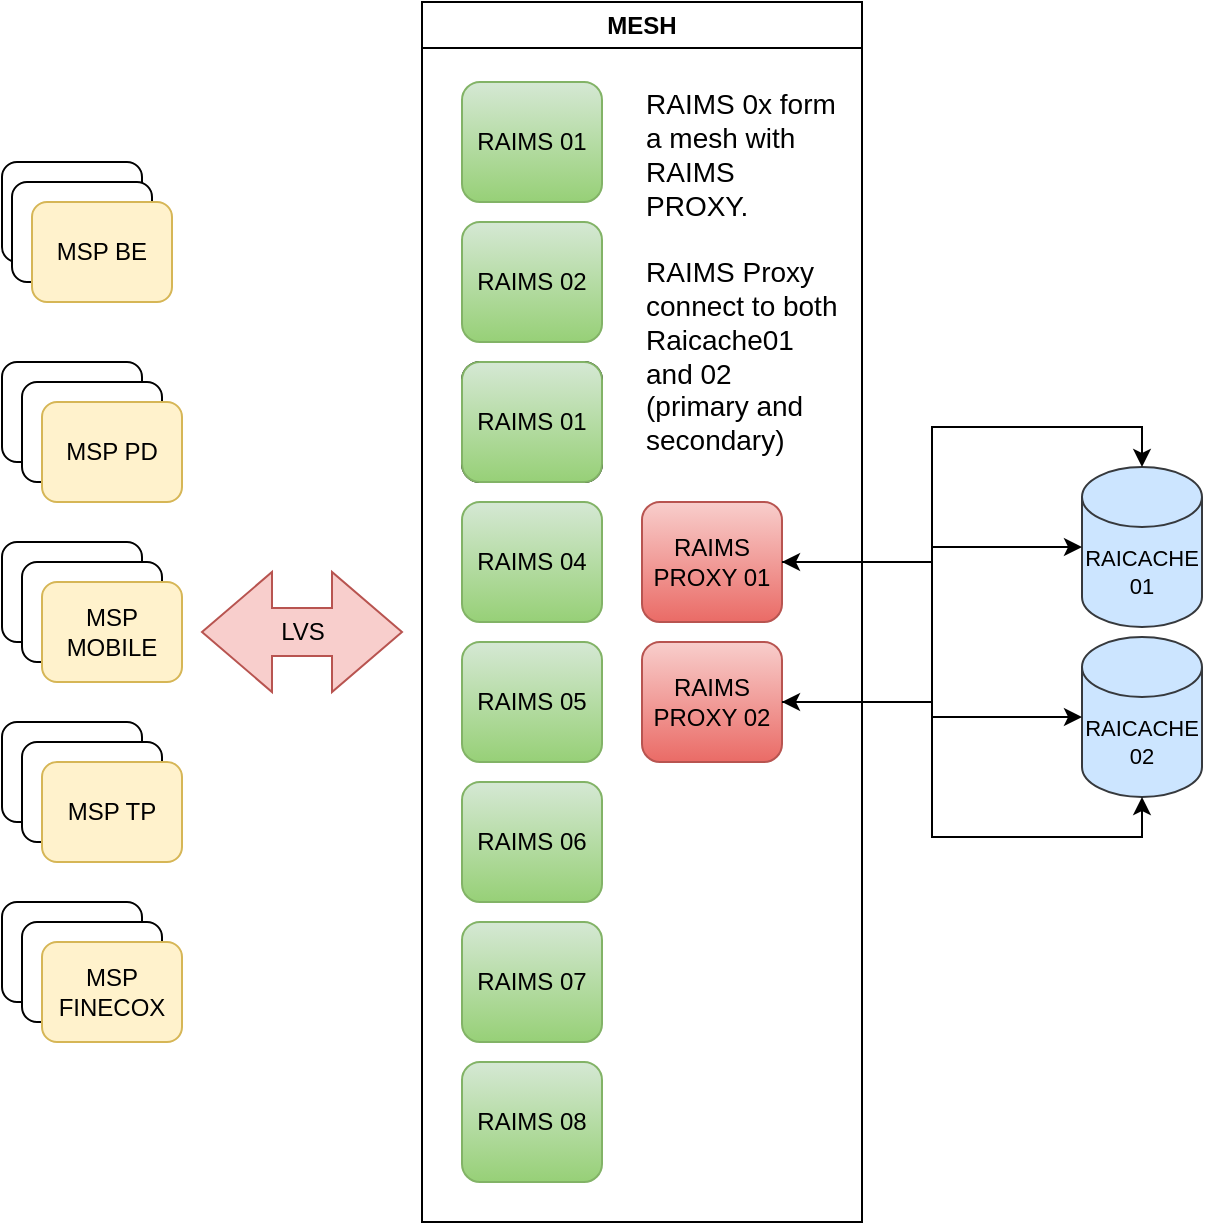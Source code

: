<mxfile version="22.1.0" type="github">
  <diagram name="Page-1" id="3z6LoH1DdlbzGY6cJDoC">
    <mxGraphModel dx="1562" dy="826" grid="1" gridSize="10" guides="1" tooltips="1" connect="1" arrows="1" fold="1" page="1" pageScale="1" pageWidth="850" pageHeight="1100" math="0" shadow="0">
      <root>
        <mxCell id="0" />
        <mxCell id="1" parent="0" />
        <mxCell id="ch1wxTgwTuskSWRiXcbt-2" value="" style="rounded=1;whiteSpace=wrap;html=1;" parent="1" vertex="1">
          <mxGeometry x="40" y="110" width="70" height="50" as="geometry" />
        </mxCell>
        <mxCell id="ch1wxTgwTuskSWRiXcbt-3" value="" style="rounded=1;whiteSpace=wrap;html=1;" parent="1" vertex="1">
          <mxGeometry x="45" y="120" width="70" height="50" as="geometry" />
        </mxCell>
        <mxCell id="ch1wxTgwTuskSWRiXcbt-4" value="MSP BE" style="rounded=1;whiteSpace=wrap;html=1;fillColor=#fff2cc;strokeColor=#d6b656;" parent="1" vertex="1">
          <mxGeometry x="55" y="130" width="70" height="50" as="geometry" />
        </mxCell>
        <mxCell id="ch1wxTgwTuskSWRiXcbt-10" value="LVS" style="html=1;shadow=0;dashed=0;align=center;verticalAlign=middle;shape=mxgraph.arrows2.twoWayArrow;dy=0.6;dx=35;fillColor=#f8cecc;strokeColor=#b85450;" parent="1" vertex="1">
          <mxGeometry x="140" y="315" width="100" height="60" as="geometry" />
        </mxCell>
        <mxCell id="ch1wxTgwTuskSWRiXcbt-13" value="RAIMS 01" style="rounded=1;whiteSpace=wrap;html=1;fillColor=#d5e8d4;strokeColor=#82b366;gradientColor=#97d077;" parent="1" vertex="1">
          <mxGeometry x="270" y="70" width="70" height="60" as="geometry" />
        </mxCell>
        <mxCell id="ch1wxTgwTuskSWRiXcbt-14" value="RAIMS 03" style="rounded=1;whiteSpace=wrap;html=1;" parent="1" vertex="1">
          <mxGeometry x="270" y="210" width="70" height="60" as="geometry" />
        </mxCell>
        <mxCell id="ch1wxTgwTuskSWRiXcbt-16" value="RAIMS 04" style="rounded=1;whiteSpace=wrap;html=1;fillColor=#d5e8d4;strokeColor=#82b366;gradientColor=#97d077;" parent="1" vertex="1">
          <mxGeometry x="270" y="280" width="70" height="60" as="geometry" />
        </mxCell>
        <mxCell id="ch1wxTgwTuskSWRiXcbt-17" value="RAIMS 05" style="rounded=1;whiteSpace=wrap;html=1;fillColor=#d5e8d4;strokeColor=#82b366;gradientColor=#97d077;" parent="1" vertex="1">
          <mxGeometry x="270" y="350" width="70" height="60" as="geometry" />
        </mxCell>
        <mxCell id="ch1wxTgwTuskSWRiXcbt-18" value="RAIMS 06" style="rounded=1;whiteSpace=wrap;html=1;fillColor=#d5e8d4;strokeColor=#82b366;gradientColor=#97d077;" parent="1" vertex="1">
          <mxGeometry x="270" y="420" width="70" height="60" as="geometry" />
        </mxCell>
        <mxCell id="ch1wxTgwTuskSWRiXcbt-19" value="RAIMS 07" style="rounded=1;whiteSpace=wrap;html=1;fillColor=#d5e8d4;strokeColor=#82b366;gradientColor=#97d077;" parent="1" vertex="1">
          <mxGeometry x="270" y="490" width="70" height="60" as="geometry" />
        </mxCell>
        <mxCell id="ch1wxTgwTuskSWRiXcbt-20" value="RAIMS 08" style="rounded=1;whiteSpace=wrap;html=1;fillColor=#d5e8d4;strokeColor=#82b366;gradientColor=#97d077;" parent="1" vertex="1">
          <mxGeometry x="270" y="560" width="70" height="60" as="geometry" />
        </mxCell>
        <mxCell id="ch1wxTgwTuskSWRiXcbt-22" value="" style="rounded=1;whiteSpace=wrap;html=1;" parent="1" vertex="1">
          <mxGeometry x="40" y="210" width="70" height="50" as="geometry" />
        </mxCell>
        <mxCell id="ch1wxTgwTuskSWRiXcbt-43" value="" style="rounded=1;whiteSpace=wrap;html=1;" parent="1" vertex="1">
          <mxGeometry x="50" y="220" width="70" height="50" as="geometry" />
        </mxCell>
        <mxCell id="ch1wxTgwTuskSWRiXcbt-44" value="MSP PD" style="rounded=1;whiteSpace=wrap;html=1;fillColor=#fff2cc;strokeColor=#d6b656;" parent="1" vertex="1">
          <mxGeometry x="60" y="230" width="70" height="50" as="geometry" />
        </mxCell>
        <mxCell id="ch1wxTgwTuskSWRiXcbt-45" value="" style="rounded=1;whiteSpace=wrap;html=1;" parent="1" vertex="1">
          <mxGeometry x="40" y="300" width="70" height="50" as="geometry" />
        </mxCell>
        <mxCell id="ch1wxTgwTuskSWRiXcbt-47" value="" style="rounded=1;whiteSpace=wrap;html=1;" parent="1" vertex="1">
          <mxGeometry x="50" y="310" width="70" height="50" as="geometry" />
        </mxCell>
        <mxCell id="ch1wxTgwTuskSWRiXcbt-48" value="MSP MOBILE" style="rounded=1;whiteSpace=wrap;html=1;fillColor=#fff2cc;strokeColor=#d6b656;" parent="1" vertex="1">
          <mxGeometry x="60" y="320" width="70" height="50" as="geometry" />
        </mxCell>
        <mxCell id="ch1wxTgwTuskSWRiXcbt-49" value="" style="rounded=1;whiteSpace=wrap;html=1;" parent="1" vertex="1">
          <mxGeometry x="40" y="390" width="70" height="50" as="geometry" />
        </mxCell>
        <mxCell id="ch1wxTgwTuskSWRiXcbt-52" value="" style="rounded=1;whiteSpace=wrap;html=1;" parent="1" vertex="1">
          <mxGeometry x="50" y="400" width="70" height="50" as="geometry" />
        </mxCell>
        <mxCell id="ch1wxTgwTuskSWRiXcbt-53" value="MSP TP" style="rounded=1;whiteSpace=wrap;html=1;fillColor=#fff2cc;strokeColor=#d6b656;" parent="1" vertex="1">
          <mxGeometry x="60" y="410" width="70" height="50" as="geometry" />
        </mxCell>
        <mxCell id="ch1wxTgwTuskSWRiXcbt-54" value="" style="rounded=1;whiteSpace=wrap;html=1;" parent="1" vertex="1">
          <mxGeometry x="40" y="480" width="70" height="50" as="geometry" />
        </mxCell>
        <mxCell id="ch1wxTgwTuskSWRiXcbt-55" value="" style="rounded=1;whiteSpace=wrap;html=1;" parent="1" vertex="1">
          <mxGeometry x="50" y="490" width="70" height="50" as="geometry" />
        </mxCell>
        <mxCell id="ch1wxTgwTuskSWRiXcbt-56" value="MSP FINECOX" style="rounded=1;whiteSpace=wrap;html=1;fillColor=#fff2cc;strokeColor=#d6b656;" parent="1" vertex="1">
          <mxGeometry x="60" y="500" width="70" height="50" as="geometry" />
        </mxCell>
        <mxCell id="ch1wxTgwTuskSWRiXcbt-61" value="MESH" style="swimlane;whiteSpace=wrap;html=1;" parent="1" vertex="1">
          <mxGeometry x="250" y="30" width="220" height="610" as="geometry" />
        </mxCell>
        <mxCell id="ch1wxTgwTuskSWRiXcbt-58" value="RAIMS PROXY 01" style="rounded=1;whiteSpace=wrap;html=1;fillColor=#f8cecc;gradientColor=#ea6b66;strokeColor=#b85450;" parent="ch1wxTgwTuskSWRiXcbt-61" vertex="1">
          <mxGeometry x="110" y="250" width="70" height="60" as="geometry" />
        </mxCell>
        <mxCell id="ch1wxTgwTuskSWRiXcbt-59" value="RAIMS PROXY 02" style="rounded=1;whiteSpace=wrap;html=1;fillColor=#f8cecc;gradientColor=#ea6b66;strokeColor=#b85450;" parent="ch1wxTgwTuskSWRiXcbt-61" vertex="1">
          <mxGeometry x="110" y="320" width="70" height="60" as="geometry" />
        </mxCell>
        <mxCell id="ch1wxTgwTuskSWRiXcbt-73" value="&lt;div style=&quot;font-size: 14px;&quot; align=&quot;left&quot;&gt;RAIMS 0x form a mesh with RAIMS PROXY.&lt;br style=&quot;font-size: 14px;&quot;&gt;&lt;br style=&quot;font-size: 14px;&quot;&gt;RAIMS Proxy connect to both Raicache01 and 02 (primary and secondary)&lt;br style=&quot;font-size: 14px;&quot;&gt;&lt;/div&gt;" style="text;html=1;strokeColor=none;fillColor=none;align=left;verticalAlign=middle;whiteSpace=wrap;rounded=0;fontSize=14;" parent="ch1wxTgwTuskSWRiXcbt-61" vertex="1">
          <mxGeometry x="110" y="40" width="100" height="190" as="geometry" />
        </mxCell>
        <mxCell id="ch1wxTgwTuskSWRiXcbt-62" value="RAICACHE 01" style="shape=cylinder3;whiteSpace=wrap;html=1;boundedLbl=1;backgroundOutline=1;size=15;fontSize=11;fillColor=#cce5ff;strokeColor=#36393d;" parent="1" vertex="1">
          <mxGeometry x="580" y="262.5" width="60" height="80" as="geometry" />
        </mxCell>
        <mxCell id="ch1wxTgwTuskSWRiXcbt-63" value="RAICACHE 02" style="shape=cylinder3;whiteSpace=wrap;html=1;boundedLbl=1;backgroundOutline=1;size=15;fontSize=11;fillColor=#cce5ff;strokeColor=#36393d;" parent="1" vertex="1">
          <mxGeometry x="580" y="347.5" width="60" height="80" as="geometry" />
        </mxCell>
        <mxCell id="ch1wxTgwTuskSWRiXcbt-64" style="edgeStyle=orthogonalEdgeStyle;rounded=0;orthogonalLoop=1;jettySize=auto;html=1;entryX=0;entryY=0.5;entryDx=0;entryDy=0;entryPerimeter=0;startArrow=classic;startFill=1;" parent="1" source="ch1wxTgwTuskSWRiXcbt-58" target="ch1wxTgwTuskSWRiXcbt-62" edge="1">
          <mxGeometry relative="1" as="geometry" />
        </mxCell>
        <mxCell id="ch1wxTgwTuskSWRiXcbt-65" style="edgeStyle=orthogonalEdgeStyle;rounded=0;orthogonalLoop=1;jettySize=auto;html=1;entryX=0;entryY=0.5;entryDx=0;entryDy=0;entryPerimeter=0;" parent="1" source="ch1wxTgwTuskSWRiXcbt-58" target="ch1wxTgwTuskSWRiXcbt-63" edge="1">
          <mxGeometry relative="1" as="geometry" />
        </mxCell>
        <mxCell id="ch1wxTgwTuskSWRiXcbt-66" style="edgeStyle=orthogonalEdgeStyle;rounded=0;orthogonalLoop=1;jettySize=auto;html=1;entryX=0.5;entryY=1;entryDx=0;entryDy=0;entryPerimeter=0;" parent="1" source="ch1wxTgwTuskSWRiXcbt-59" target="ch1wxTgwTuskSWRiXcbt-63" edge="1">
          <mxGeometry relative="1" as="geometry" />
        </mxCell>
        <mxCell id="ch1wxTgwTuskSWRiXcbt-67" style="edgeStyle=orthogonalEdgeStyle;rounded=0;orthogonalLoop=1;jettySize=auto;html=1;entryX=0.5;entryY=0;entryDx=0;entryDy=0;entryPerimeter=0;startArrow=classic;startFill=1;" parent="1" source="ch1wxTgwTuskSWRiXcbt-59" target="ch1wxTgwTuskSWRiXcbt-62" edge="1">
          <mxGeometry relative="1" as="geometry" />
        </mxCell>
        <mxCell id="ch1wxTgwTuskSWRiXcbt-68" value="RAIMS 01" style="rounded=1;whiteSpace=wrap;html=1;fillColor=#d5e8d4;strokeColor=#82b366;gradientColor=#97d077;" parent="1" vertex="1">
          <mxGeometry x="270" y="210" width="70" height="60" as="geometry" />
        </mxCell>
        <mxCell id="ch1wxTgwTuskSWRiXcbt-71" value="RAIMS 02" style="rounded=1;whiteSpace=wrap;html=1;fillColor=#d5e8d4;strokeColor=#82b366;gradientColor=#97d077;" parent="1" vertex="1">
          <mxGeometry x="270" y="140" width="70" height="60" as="geometry" />
        </mxCell>
      </root>
    </mxGraphModel>
  </diagram>
</mxfile>
